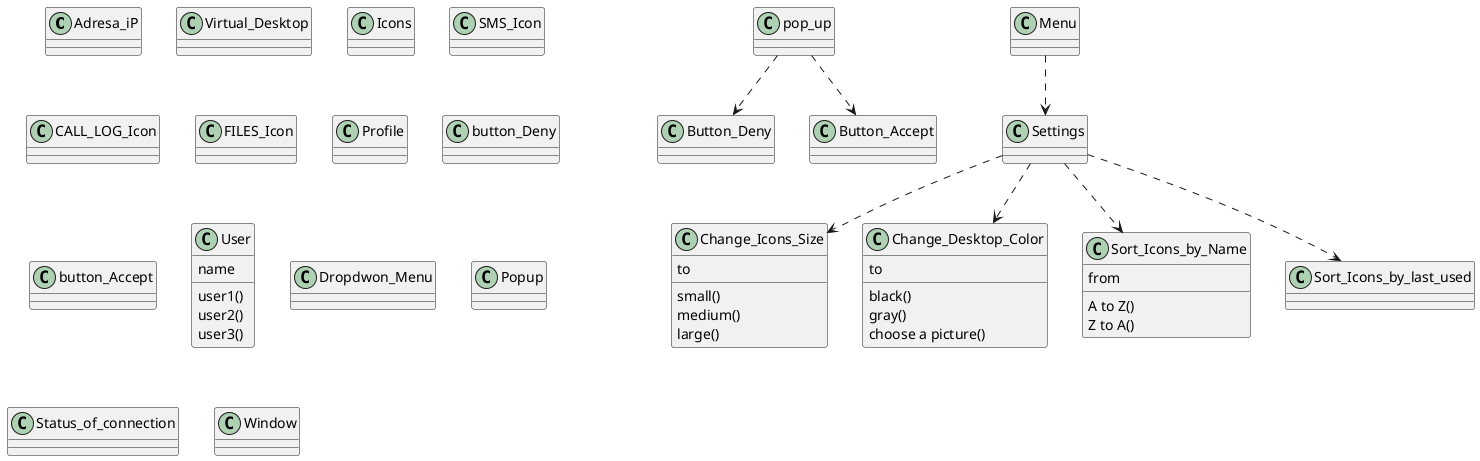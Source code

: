 @startuml
class Adresa_iP {
}
class Virtual_Desktop {
}
class Icons {
}
class SMS_Icon {
}
class CALL_LOG_Icon {
}
class FILES_Icon {
}
class Profile {
}
class button_Deny {
}
class button_Accept
pop_up ..> Button_Deny
pop_up ..>Button_Accept

class Change_Icons_Size {
to
small()
medium()
large()
}

class Change_Desktop_Color {
to
black()
gray()
choose a picture()
}

class Sort_Icons_by_Name {
from
A to Z()
Z to A()
}



Menu ..> Settings
Settings ..> Change_Icons_Size
Settings ..> Change_Desktop_Color
Settings ..> Sort_Icons_by_Name
Settings ..> Sort_Icons_by_last_used

class User {
name
user1()
user2()
user3()
}
class Dropdwon_Menu {
}
class Popup {
}
class Settings {
}
class Status_of_connection {
}
class Window {
}


@enduml